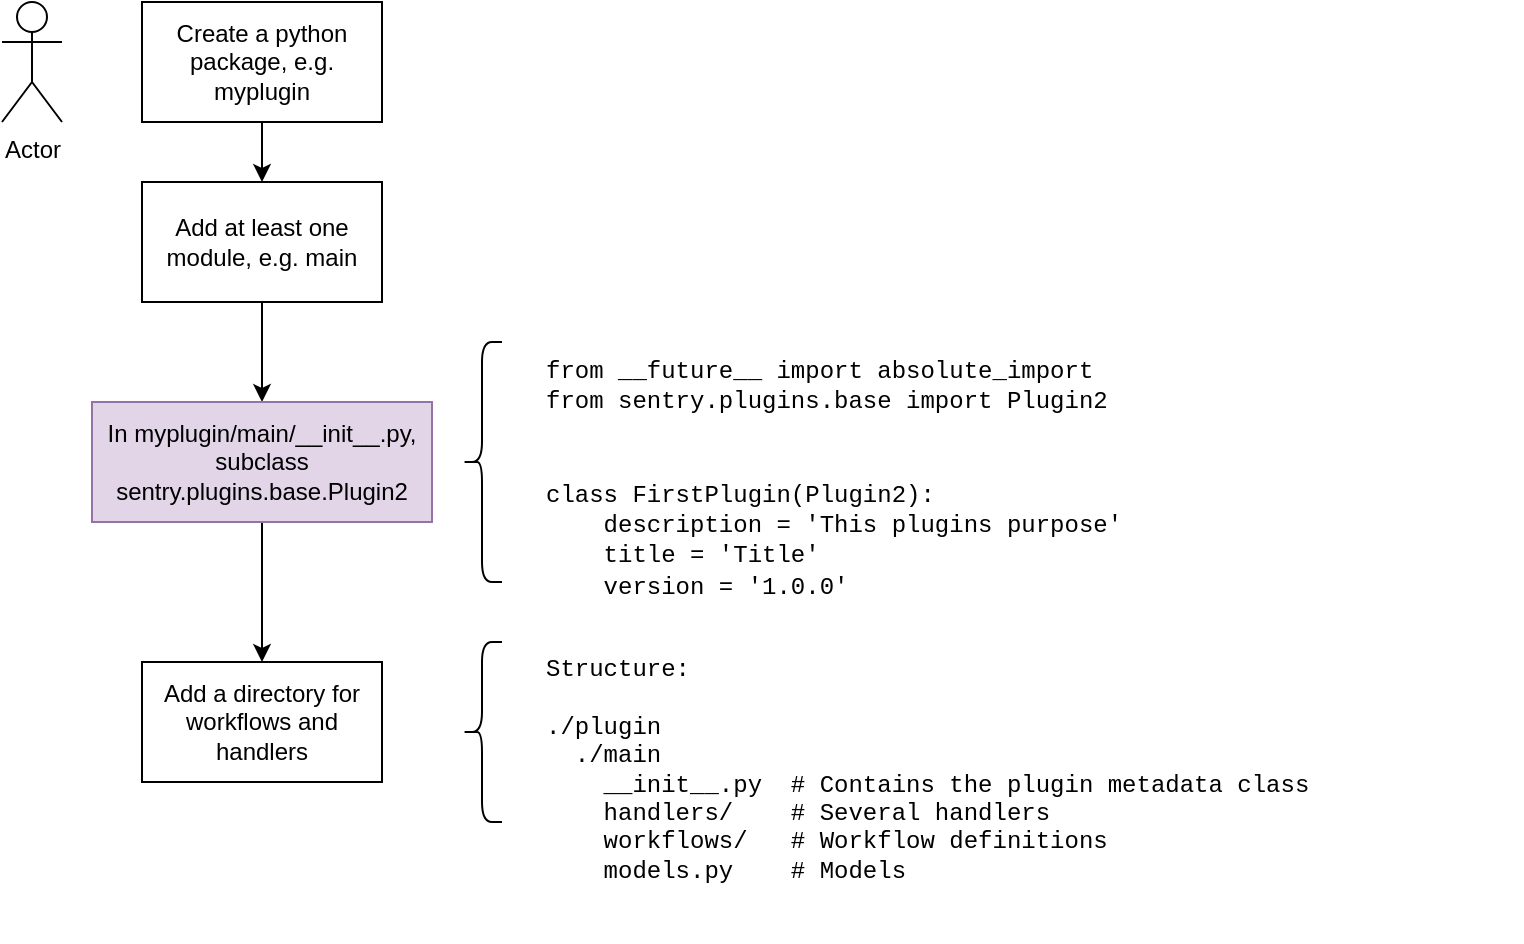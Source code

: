 <mxfile version="13.6.2" type="device"><diagram id="BC7sd3voTQ5TlI6xR2oa" name="Page-1"><mxGraphModel dx="1355" dy="945" grid="1" gridSize="10" guides="1" tooltips="1" connect="1" arrows="1" fold="1" page="1" pageScale="1" pageWidth="850" pageHeight="1100" math="0" shadow="0"><root><mxCell id="0"/><mxCell id="1" parent="0"/><mxCell id="RAxH4V0kljJsx5Gg4J2i-2" value="" style="edgeStyle=orthogonalEdgeStyle;rounded=0;orthogonalLoop=1;jettySize=auto;html=1;" edge="1" parent="1" source="oSVhdNzgulGjqkun8DP4-1" target="RAxH4V0kljJsx5Gg4J2i-1"><mxGeometry relative="1" as="geometry"/></mxCell><mxCell id="oSVhdNzgulGjqkun8DP4-1" value="Create a python package, e.g. myplugin" style="rounded=0;whiteSpace=wrap;html=1;" parent="1" vertex="1"><mxGeometry x="140" y="50" width="120" height="60" as="geometry"/></mxCell><mxCell id="oSVhdNzgulGjqkun8DP4-3" value="Actor" style="shape=umlActor;verticalLabelPosition=bottom;verticalAlign=top;html=1;outlineConnect=0;" parent="1" vertex="1"><mxGeometry x="70" y="50" width="30" height="60" as="geometry"/></mxCell><mxCell id="RAxH4V0kljJsx5Gg4J2i-4" value="" style="edgeStyle=orthogonalEdgeStyle;rounded=0;orthogonalLoop=1;jettySize=auto;html=1;" edge="1" parent="1" source="RAxH4V0kljJsx5Gg4J2i-1" target="RAxH4V0kljJsx5Gg4J2i-3"><mxGeometry relative="1" as="geometry"/></mxCell><mxCell id="RAxH4V0kljJsx5Gg4J2i-1" value="Add at least one module, e.g. main" style="whiteSpace=wrap;html=1;rounded=0;" vertex="1" parent="1"><mxGeometry x="140" y="140" width="120" height="60" as="geometry"/></mxCell><mxCell id="RAxH4V0kljJsx5Gg4J2i-12" value="" style="edgeStyle=orthogonalEdgeStyle;rounded=0;orthogonalLoop=1;jettySize=auto;html=1;" edge="1" parent="1" source="RAxH4V0kljJsx5Gg4J2i-3" target="RAxH4V0kljJsx5Gg4J2i-11"><mxGeometry relative="1" as="geometry"/></mxCell><mxCell id="RAxH4V0kljJsx5Gg4J2i-3" value="In myplugin/main/__init__.py,&lt;br&gt;subclass sentry.plugins.base.Plugin2" style="whiteSpace=wrap;html=1;rounded=0;fillColor=#e1d5e7;strokeColor=#9673a6;" vertex="1" parent="1"><mxGeometry x="115" y="250" width="170" height="60" as="geometry"/></mxCell><mxCell id="RAxH4V0kljJsx5Gg4J2i-5" value="" style="shape=curlyBracket;whiteSpace=wrap;html=1;rounded=1;" vertex="1" parent="1"><mxGeometry x="300" y="220" width="20" height="120" as="geometry"/></mxCell><mxCell id="RAxH4V0kljJsx5Gg4J2i-10" value="&lt;div&gt;&lt;font face=&quot;Courier New&quot;&gt;from __future__ import absolute_import&lt;/font&gt;&lt;/div&gt;&lt;div&gt;&lt;font face=&quot;Courier New&quot;&gt;from sentry.plugins.base import Plugin2&lt;/font&gt;&lt;/div&gt;&lt;div&gt;&lt;font face=&quot;Courier New&quot;&gt;&lt;br&gt;&lt;/font&gt;&lt;/div&gt;&lt;div&gt;&lt;font face=&quot;Courier New&quot;&gt;&lt;br&gt;&lt;/font&gt;&lt;/div&gt;&lt;div&gt;&lt;font face=&quot;Courier New&quot;&gt;class FirstPlugin(Plugin2):&lt;/font&gt;&lt;/div&gt;&lt;div&gt;&lt;font face=&quot;Courier New&quot;&gt;&amp;nbsp; &amp;nbsp; description = 'This plugins purpose'&lt;/font&gt;&lt;/div&gt;&lt;div&gt;&lt;font face=&quot;Courier New&quot;&gt;&amp;nbsp; &amp;nbsp; title = 'Title'&lt;/font&gt;&lt;/div&gt;&lt;div&gt;&lt;font face=&quot;Courier New&quot;&gt;&amp;nbsp; &amp;nbsp; version = '1.0.0'&lt;/font&gt;&lt;/div&gt;&lt;div&gt;&lt;br&gt;&lt;/div&gt;" style="rounded=1;whiteSpace=wrap;html=1;align=left;strokeColor=none;verticalAlign=top;" vertex="1" parent="1"><mxGeometry x="340" y="220" width="420" height="150" as="geometry"/></mxCell><mxCell id="RAxH4V0kljJsx5Gg4J2i-11" value="Add a directory for workflows and handlers" style="whiteSpace=wrap;html=1;rounded=0;" vertex="1" parent="1"><mxGeometry x="140" y="380" width="120" height="60" as="geometry"/></mxCell><mxCell id="RAxH4V0kljJsx5Gg4J2i-13" value="" style="shape=curlyBracket;whiteSpace=wrap;html=1;rounded=1;" vertex="1" parent="1"><mxGeometry x="300" y="370" width="20" height="90" as="geometry"/></mxCell><mxCell id="RAxH4V0kljJsx5Gg4J2i-14" value="Structure:&lt;br&gt;&lt;br&gt;./plugin&lt;br&gt;&amp;nbsp; ./main&lt;br&gt;&amp;nbsp; &amp;nbsp; __init__.py&amp;nbsp; # Contains the plugin metadata class&lt;br&gt;&amp;nbsp; &amp;nbsp; handlers/&amp;nbsp; &amp;nbsp; # Several handlers&lt;br&gt;&amp;nbsp; &amp;nbsp; workflows/&amp;nbsp; &amp;nbsp;# Workflow definitions&lt;br&gt;&amp;nbsp; &amp;nbsp; models.py&amp;nbsp; &amp;nbsp; # Models" style="rounded=1;whiteSpace=wrap;html=1;align=left;strokeColor=none;verticalAlign=top;fontFamily=Courier New;" vertex="1" parent="1"><mxGeometry x="340" y="370" width="490" height="150" as="geometry"/></mxCell></root></mxGraphModel></diagram></mxfile>